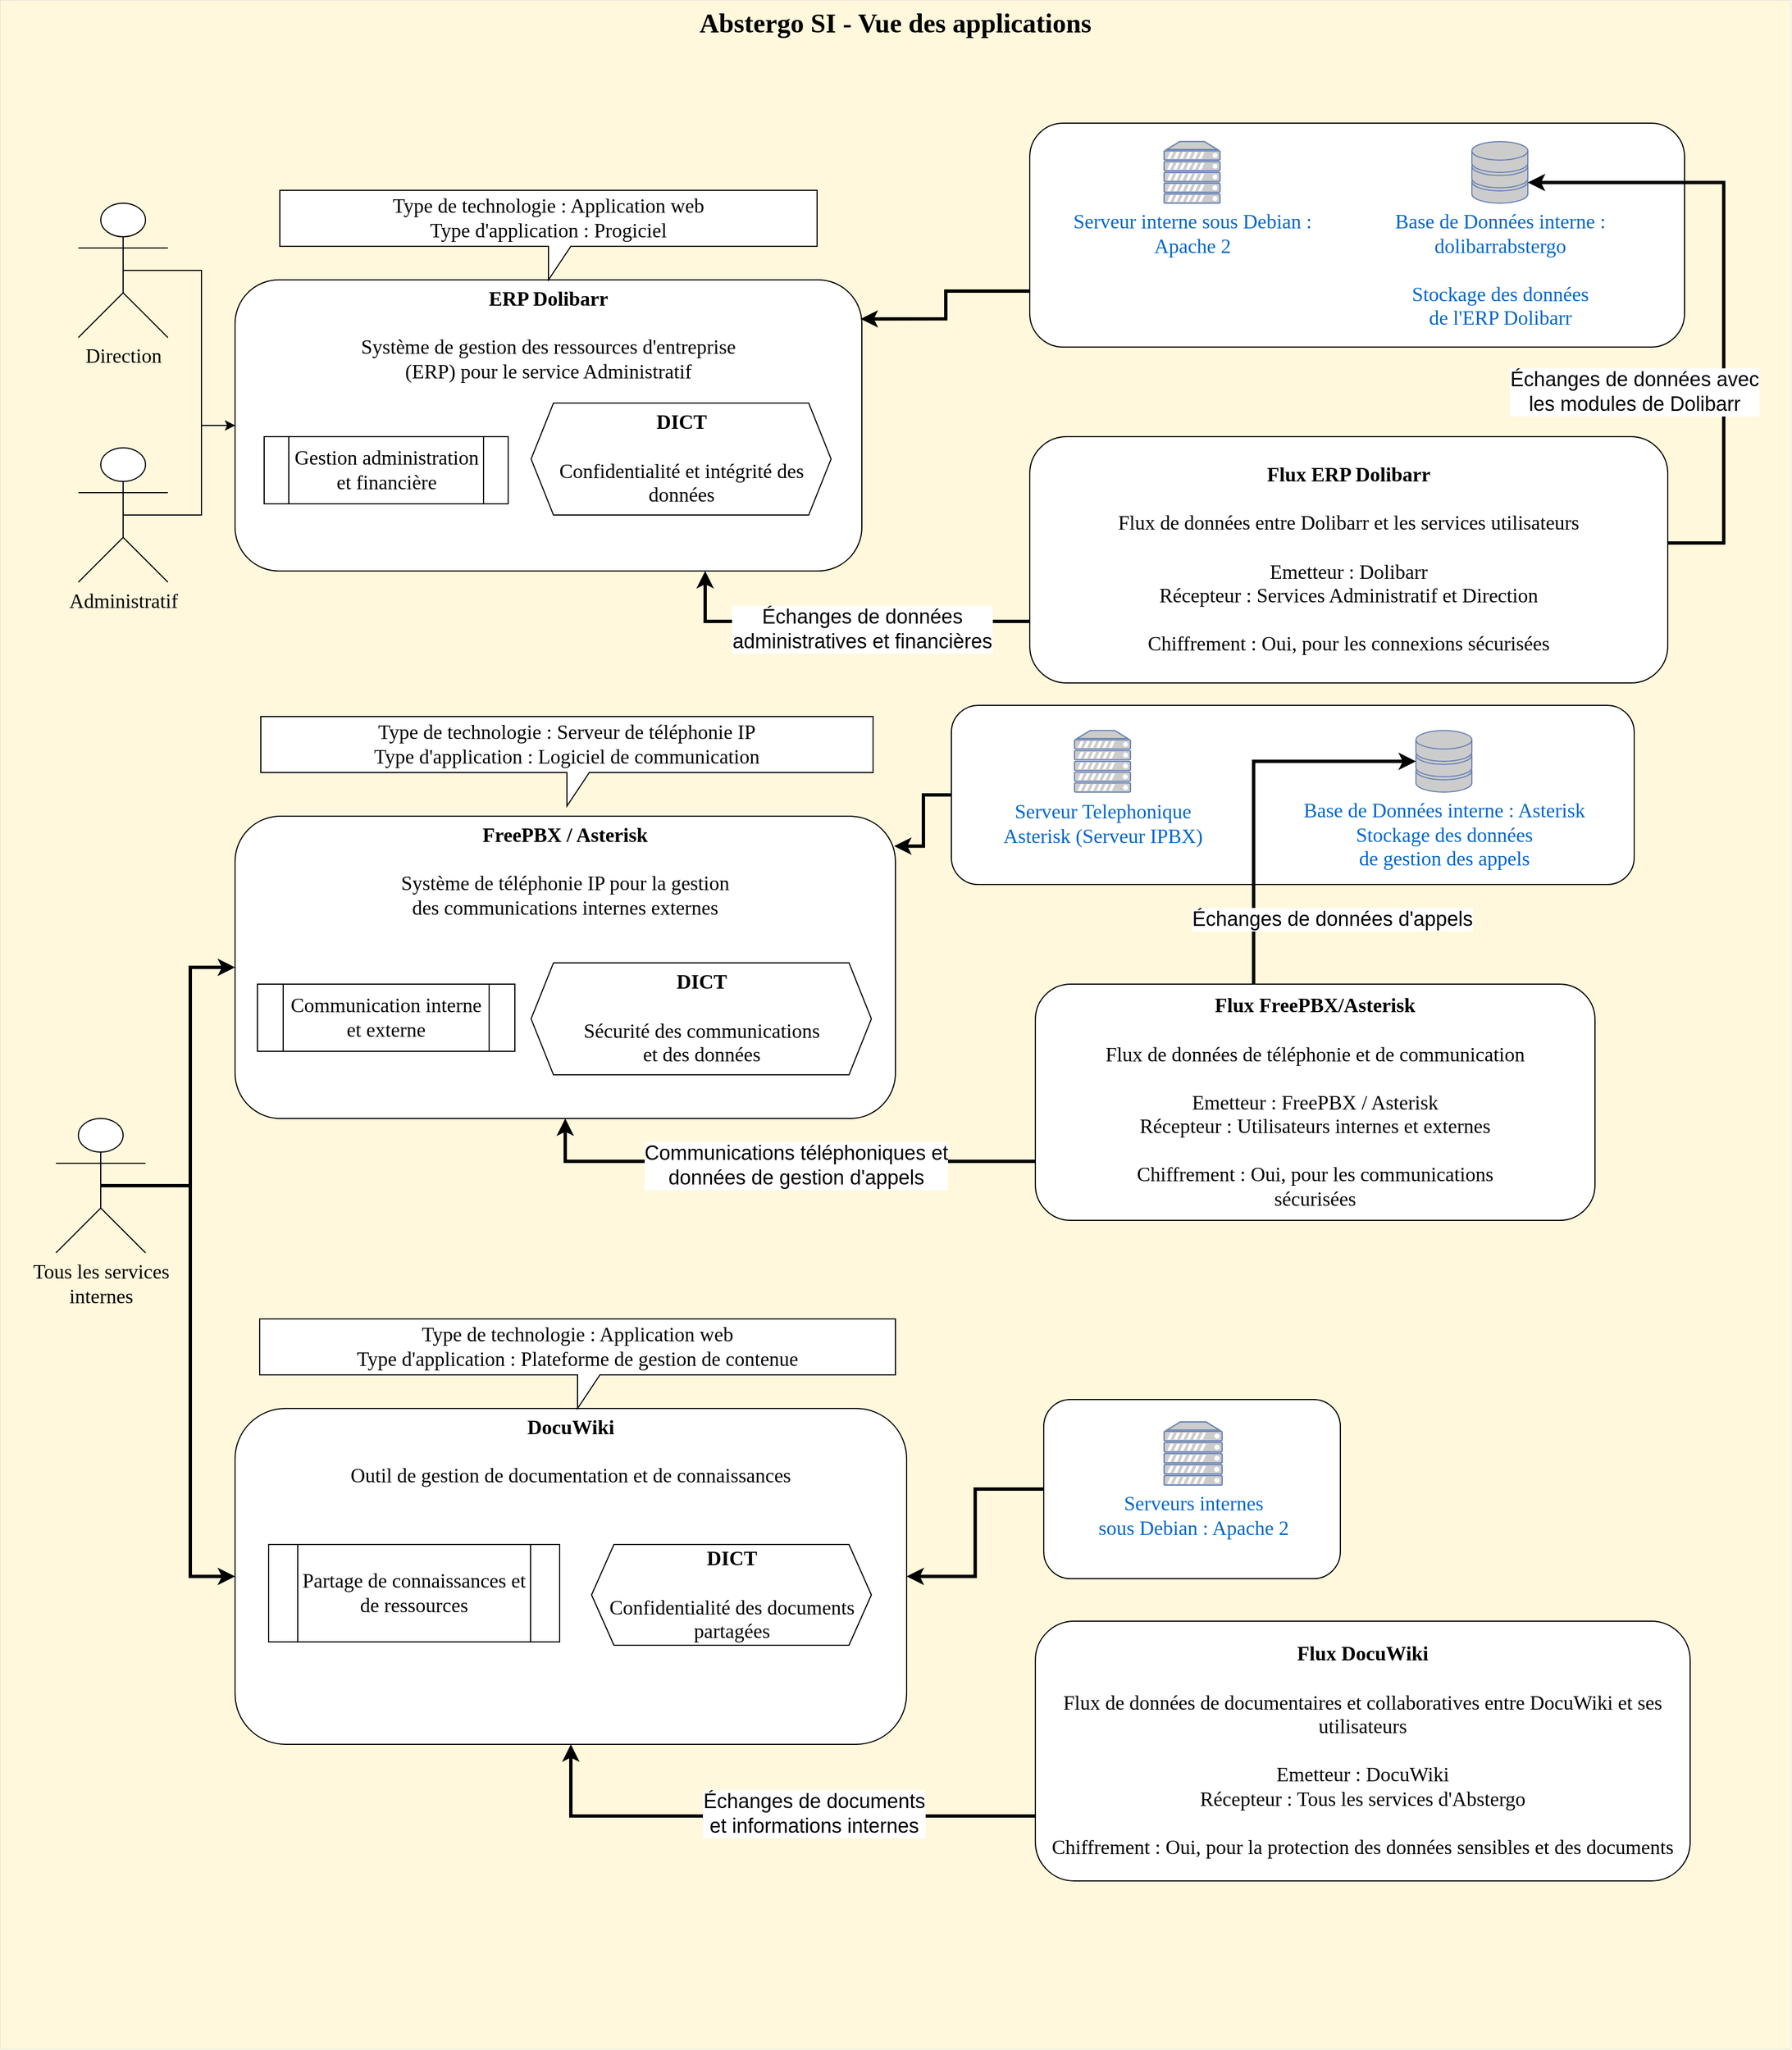 <mxfile version="22.1.6" type="github">
  <diagram name="Page-1" id="jzzMi-_hFztrNZO7foin">
    <mxGraphModel dx="3033" dy="1148" grid="1" gridSize="10" guides="1" tooltips="1" connect="1" arrows="1" fold="1" page="1" pageScale="1" pageWidth="827" pageHeight="1169" math="0" shadow="0">
      <root>
        <mxCell id="0" />
        <mxCell id="1" parent="0" />
        <mxCell id="lUjQXZbFKV0-fag81RI8-51" value="&lt;font size=&quot;1&quot;&gt;&lt;b style=&quot;font-size: 24px;&quot;&gt;Abstergo SI - Vue des applications&lt;/b&gt;&lt;/font&gt;" style="rounded=0;whiteSpace=wrap;html=1;fillColor=#FFF8DC;horizontal=1;verticalAlign=top;strokeWidth=0;fontFamily=Verdana;fontSize=18;" parent="1" vertex="1">
          <mxGeometry x="-240" y="290" width="1600" height="1830" as="geometry" />
        </mxCell>
        <mxCell id="Z5sDghv-Du__HSJB2cqF-1" value="&lt;font style=&quot;font-size: 18px;&quot;&gt;&lt;b style=&quot;font-size: 18px;&quot;&gt;FreePBX / Asterisk&lt;/b&gt;&lt;/font&gt;&lt;font style=&quot;font-size: 18px;&quot;&gt;&lt;br style=&quot;font-size: 18px;&quot;&gt;&lt;br style=&quot;font-size: 18px;&quot;&gt;&lt;/font&gt;&lt;font style=&quot;font-size: 18px;&quot;&gt;Système de téléphonie IP pour la gestion &lt;br style=&quot;font-size: 18px;&quot;&gt;des communications internes externes&lt;/font&gt;" style="rounded=1;whiteSpace=wrap;html=1;verticalAlign=top;fontFamily=Verdana;fontSize=18;" parent="1" vertex="1">
          <mxGeometry x="-30" y="1019" width="590" height="270" as="geometry" />
        </mxCell>
        <mxCell id="10ni7AYHpm1WX0gQt79C-19" value="" style="rounded=1;whiteSpace=wrap;html=1;fontFamily=Verdana;fontSize=18;" vertex="1" parent="1">
          <mxGeometry x="610" y="920" width="610" height="160" as="geometry" />
        </mxCell>
        <mxCell id="lUjQXZbFKV0-fag81RI8-52" value="&lt;font style=&quot;font-size: 18px;&quot;&gt;&lt;b style=&quot;font-size: 18px;&quot;&gt;ERP Dolibarr&lt;/b&gt;&lt;/font&gt;&lt;font style=&quot;font-size: 18px;&quot;&gt;&lt;br style=&quot;font-size: 18px;&quot;&gt;&lt;br style=&quot;font-size: 18px;&quot;&gt;&lt;/font&gt;&lt;font style=&quot;font-size: 18px;&quot;&gt;Système de gestion des ressources d&#39;entreprise&lt;br style=&quot;font-size: 18px;&quot;&gt;(ERP) pour le service Administratif&lt;/font&gt;" style="rounded=1;whiteSpace=wrap;html=1;verticalAlign=top;fontFamily=Verdana;fontSize=18;" parent="1" vertex="1">
          <mxGeometry x="-30" y="540" width="560" height="260" as="geometry" />
        </mxCell>
        <mxCell id="Z5sDghv-Du__HSJB2cqF-2" value="&lt;font style=&quot;font-size: 18px;&quot;&gt;&lt;b style=&quot;font-size: 18px;&quot;&gt;DocuWiki&lt;/b&gt;&lt;/font&gt;&lt;br style=&quot;font-size: 18px;&quot;&gt;&lt;br style=&quot;font-size: 18px;&quot;&gt;&lt;font style=&quot;font-size: 18px;&quot;&gt;Outil de gestion de documentation et de connaissances&lt;/font&gt;" style="rounded=1;whiteSpace=wrap;html=1;verticalAlign=top;fontFamily=Verdana;fontSize=18;" parent="1" vertex="1">
          <mxGeometry x="-30" y="1548" width="600" height="300" as="geometry" />
        </mxCell>
        <mxCell id="10ni7AYHpm1WX0gQt79C-104" style="edgeStyle=orthogonalEdgeStyle;rounded=0;orthogonalLoop=1;jettySize=auto;html=1;exitX=0.5;exitY=0.5;exitDx=0;exitDy=0;exitPerimeter=0;entryX=0;entryY=0.5;entryDx=0;entryDy=0;" edge="1" parent="1" source="10ni7AYHpm1WX0gQt79C-1" target="lUjQXZbFKV0-fag81RI8-52">
          <mxGeometry relative="1" as="geometry" />
        </mxCell>
        <mxCell id="10ni7AYHpm1WX0gQt79C-1" value="&lt;font style=&quot;font-size: 18px;&quot;&gt;Direction&lt;/font&gt;" style="shape=umlActor;verticalLabelPosition=bottom;verticalAlign=top;html=1;outlineConnect=0;fontFamily=Verdana;fontSize=18;" vertex="1" parent="1">
          <mxGeometry x="-170" y="471.46" width="80" height="120" as="geometry" />
        </mxCell>
        <mxCell id="10ni7AYHpm1WX0gQt79C-105" style="edgeStyle=orthogonalEdgeStyle;rounded=0;orthogonalLoop=1;jettySize=auto;html=1;exitX=0.5;exitY=0.5;exitDx=0;exitDy=0;exitPerimeter=0;" edge="1" parent="1" source="10ni7AYHpm1WX0gQt79C-2">
          <mxGeometry relative="1" as="geometry">
            <mxPoint x="-30" y="670" as="targetPoint" />
            <Array as="points">
              <mxPoint x="-60" y="750" />
              <mxPoint x="-60" y="670" />
              <mxPoint x="-30" y="670" />
            </Array>
          </mxGeometry>
        </mxCell>
        <mxCell id="10ni7AYHpm1WX0gQt79C-2" value="&lt;font style=&quot;font-size: 18px;&quot;&gt;Administratif&lt;/font&gt;" style="shape=umlActor;verticalLabelPosition=bottom;verticalAlign=top;html=1;outlineConnect=0;fontFamily=Verdana;fontSize=18;" vertex="1" parent="1">
          <mxGeometry x="-170" y="690" width="80" height="120" as="geometry" />
        </mxCell>
        <mxCell id="10ni7AYHpm1WX0gQt79C-106" style="edgeStyle=orthogonalEdgeStyle;rounded=0;orthogonalLoop=1;jettySize=auto;html=1;exitX=0.5;exitY=0.5;exitDx=0;exitDy=0;exitPerimeter=0;entryX=0;entryY=0.5;entryDx=0;entryDy=0;strokeWidth=3;" edge="1" parent="1" source="10ni7AYHpm1WX0gQt79C-3" target="Z5sDghv-Du__HSJB2cqF-1">
          <mxGeometry relative="1" as="geometry" />
        </mxCell>
        <mxCell id="10ni7AYHpm1WX0gQt79C-107" style="edgeStyle=orthogonalEdgeStyle;rounded=0;orthogonalLoop=1;jettySize=auto;html=1;exitX=0.5;exitY=0.5;exitDx=0;exitDy=0;exitPerimeter=0;entryX=0;entryY=0.5;entryDx=0;entryDy=0;strokeWidth=3;" edge="1" parent="1" source="10ni7AYHpm1WX0gQt79C-3" target="Z5sDghv-Du__HSJB2cqF-2">
          <mxGeometry relative="1" as="geometry" />
        </mxCell>
        <mxCell id="10ni7AYHpm1WX0gQt79C-3" value="&lt;font style=&quot;font-size: 18px;&quot;&gt;Tous les services&lt;br style=&quot;font-size: 18px;&quot;&gt; internes&lt;br style=&quot;font-size: 18px;&quot;&gt;&lt;/font&gt;" style="shape=umlActor;verticalLabelPosition=bottom;verticalAlign=top;html=1;outlineConnect=0;fontFamily=Verdana;fontSize=18;" vertex="1" parent="1">
          <mxGeometry x="-190" y="1289" width="80" height="120" as="geometry" />
        </mxCell>
        <mxCell id="10ni7AYHpm1WX0gQt79C-4" value="&lt;font style=&quot;font-size: 18px;&quot;&gt;&lt;b style=&quot;font-size: 18px;&quot;&gt;DICT&lt;/b&gt;&lt;br style=&quot;font-size: 18px;&quot;&gt;&lt;br style=&quot;font-size: 18px;&quot;&gt;Confidentialité et intégrité des données&lt;/font&gt;" style="shape=hexagon;perimeter=hexagonPerimeter2;whiteSpace=wrap;html=1;fixedSize=1;fontFamily=Verdana;fontSize=18;" vertex="1" parent="1">
          <mxGeometry x="234.5" y="650" width="268" height="100" as="geometry" />
        </mxCell>
        <mxCell id="10ni7AYHpm1WX0gQt79C-5" value="&lt;font style=&quot;font-size: 18px;&quot;&gt;&lt;b style=&quot;font-size: 18px;&quot;&gt;DICT&lt;/b&gt;&lt;br style=&quot;font-size: 18px;&quot;&gt;&lt;br style=&quot;font-size: 18px;&quot;&gt;&lt;/font&gt;&lt;font style=&quot;font-size: 18px;&quot;&gt;&lt;font style=&quot;font-size: 18px;&quot;&gt;Sécurité des communications&lt;/font&gt;&lt;font style=&quot;font-size: 18px;&quot;&gt;&lt;br style=&quot;font-size: 18px;&quot;&gt;&lt;/font&gt;&lt;font style=&quot;font-size: 18px;&quot;&gt;et des données&lt;/font&gt;&lt;/font&gt;" style="shape=hexagon;perimeter=hexagonPerimeter2;whiteSpace=wrap;html=1;fixedSize=1;fontFamily=Verdana;fontSize=18;" vertex="1" parent="1">
          <mxGeometry x="234.5" y="1150" width="304" height="100" as="geometry" />
        </mxCell>
        <mxCell id="10ni7AYHpm1WX0gQt79C-6" value="&lt;font style=&quot;font-size: 18px;&quot;&gt;&lt;b style=&quot;font-size: 18px;&quot;&gt;DICT&lt;/b&gt;&lt;br style=&quot;font-size: 18px;&quot;&gt;&lt;br style=&quot;font-size: 18px;&quot;&gt;Confidentialité des documents partagées&lt;/font&gt;" style="shape=hexagon;perimeter=hexagonPerimeter2;whiteSpace=wrap;html=1;fixedSize=1;fontFamily=Verdana;fontSize=18;" vertex="1" parent="1">
          <mxGeometry x="288.5" y="1669.5" width="250" height="90" as="geometry" />
        </mxCell>
        <mxCell id="10ni7AYHpm1WX0gQt79C-9" value="&lt;font style=&quot;font-size: 18px;&quot;&gt;Communication interne et externe&lt;/font&gt;" style="shape=process;whiteSpace=wrap;html=1;backgroundOutline=1;fontFamily=Verdana;fontSize=18;" vertex="1" parent="1">
          <mxGeometry x="-10" y="1169" width="230" height="60" as="geometry" />
        </mxCell>
        <mxCell id="10ni7AYHpm1WX0gQt79C-10" value="&lt;font style=&quot;font-size: 18px;&quot;&gt;Partage de connaissances et de ressources&lt;/font&gt;" style="shape=process;whiteSpace=wrap;html=1;backgroundOutline=1;fontFamily=Verdana;fontSize=18;" vertex="1" parent="1">
          <mxGeometry y="1669.5" width="260" height="87" as="geometry" />
        </mxCell>
        <mxCell id="10ni7AYHpm1WX0gQt79C-14" value="&lt;font style=&quot;font-size: 18px;&quot;&gt;Gestion administration et financière&lt;/font&gt;" style="shape=process;whiteSpace=wrap;html=1;backgroundOutline=1;fontFamily=Verdana;fontSize=18;" vertex="1" parent="1">
          <mxGeometry x="-4" y="680" width="218" height="60" as="geometry" />
        </mxCell>
        <mxCell id="10ni7AYHpm1WX0gQt79C-16" value="Base de Données interne : Asterisk&lt;br style=&quot;font-size: 18px;&quot;&gt;Stockage des données &lt;br style=&quot;font-size: 18px;&quot;&gt;de gestion des appels" style="fontColor=#0066CC;verticalAlign=top;verticalLabelPosition=bottom;labelPosition=center;align=center;html=1;outlineConnect=0;fillColor=#CCCCCC;strokeColor=#6881B3;gradientColor=none;gradientDirection=north;strokeWidth=2;shape=mxgraph.networks.storage;fontSize=18;fontFamily=Verdana;" vertex="1" parent="1">
          <mxGeometry x="1024.999" y="942.498" width="50" height="55" as="geometry" />
        </mxCell>
        <mxCell id="10ni7AYHpm1WX0gQt79C-18" value="&lt;font style=&quot;font-size: 18px;&quot;&gt;Serveur Telephonique&lt;br style=&quot;font-size: 18px;&quot;&gt;Asterisk (Serveur IPBX)&lt;/font&gt;" style="fontColor=#0066CC;verticalAlign=top;verticalLabelPosition=bottom;labelPosition=center;align=center;html=1;outlineConnect=0;fillColor=#CCCCCC;strokeColor=#6881B3;gradientColor=none;gradientDirection=north;strokeWidth=2;shape=mxgraph.networks.server;fontSize=18;fontFamily=Verdana;" vertex="1" parent="1">
          <mxGeometry x="720" y="942.5" width="50" height="55" as="geometry" />
        </mxCell>
        <mxCell id="10ni7AYHpm1WX0gQt79C-83" style="edgeStyle=orthogonalEdgeStyle;rounded=0;orthogonalLoop=1;jettySize=auto;html=1;exitX=0;exitY=0.5;exitDx=0;exitDy=0;entryX=1;entryY=0.5;entryDx=0;entryDy=0;strokeWidth=3;fontFamily=Verdana;fontSize=18;" edge="1" parent="1" source="10ni7AYHpm1WX0gQt79C-20" target="Z5sDghv-Du__HSJB2cqF-2">
          <mxGeometry relative="1" as="geometry" />
        </mxCell>
        <mxCell id="10ni7AYHpm1WX0gQt79C-20" value="" style="rounded=1;whiteSpace=wrap;html=1;fontFamily=Verdana;fontSize=18;" vertex="1" parent="1">
          <mxGeometry x="692.5" y="1540" width="265" height="160" as="geometry" />
        </mxCell>
        <mxCell id="10ni7AYHpm1WX0gQt79C-23" value="" style="rounded=1;whiteSpace=wrap;html=1;fontFamily=Verdana;fontSize=18;" vertex="1" parent="1">
          <mxGeometry x="680" y="400" width="585" height="200" as="geometry" />
        </mxCell>
        <mxCell id="10ni7AYHpm1WX0gQt79C-22" value="&lt;font style=&quot;font-size: 18px;&quot;&gt;Serveurs internes&lt;br style=&quot;font-size: 18px;&quot;&gt;sous Debian : Apache 2&lt;br style=&quot;font-size: 18px;&quot;&gt;&lt;/font&gt;" style="fontColor=#0066CC;verticalAlign=top;verticalLabelPosition=bottom;labelPosition=center;align=center;html=1;outlineConnect=0;fillColor=#CCCCCC;strokeColor=#6881B3;gradientColor=none;gradientDirection=north;strokeWidth=2;shape=mxgraph.networks.server;fontSize=18;fontFamily=Verdana;" vertex="1" parent="1">
          <mxGeometry x="800" y="1560" width="51.88" height="56.46" as="geometry" />
        </mxCell>
        <mxCell id="10ni7AYHpm1WX0gQt79C-25" value="&lt;font style=&quot;font-size: 18px;&quot;&gt;Serveur interne sous Debian :&lt;br style=&quot;font-size: 18px;&quot;&gt;Apache 2&lt;/font&gt;" style="fontColor=#0066CC;verticalAlign=top;verticalLabelPosition=bottom;labelPosition=center;align=center;html=1;outlineConnect=0;fillColor=#CCCCCC;strokeColor=#6881B3;gradientColor=none;gradientDirection=north;strokeWidth=2;shape=mxgraph.networks.server;fontSize=18;fontFamily=Verdana;" vertex="1" parent="1">
          <mxGeometry x="800" y="416.46" width="50" height="55" as="geometry" />
        </mxCell>
        <mxCell id="10ni7AYHpm1WX0gQt79C-26" value="&lt;font style=&quot;font-size: 18px;&quot;&gt;Type de technologie : Application web&lt;br style=&quot;font-size: 18px;&quot;&gt;Type d&#39;application : Progiciel&lt;/font&gt;" style="shape=callout;whiteSpace=wrap;html=1;perimeter=calloutPerimeter;fontFamily=Verdana;fontSize=18;" vertex="1" parent="1">
          <mxGeometry x="10" y="460" width="480" height="80" as="geometry" />
        </mxCell>
        <mxCell id="10ni7AYHpm1WX0gQt79C-27" value="&lt;font style=&quot;font-size: 18px;&quot;&gt;Type de technologie : Serveur de téléphonie IP&lt;br style=&quot;font-size: 18px;&quot;&gt;Type d&#39;application : Logiciel de communication&lt;br style=&quot;font-size: 18px;&quot;&gt;&lt;/font&gt;" style="shape=callout;whiteSpace=wrap;html=1;perimeter=calloutPerimeter;fontFamily=Verdana;fontSize=18;" vertex="1" parent="1">
          <mxGeometry x="-7" y="930" width="547" height="80" as="geometry" />
        </mxCell>
        <mxCell id="10ni7AYHpm1WX0gQt79C-28" value="&lt;font style=&quot;font-size: 18px;&quot;&gt;Type de technologie : Application web&lt;br style=&quot;font-size: 18px;&quot;&gt;Type d&#39;application : Plateforme de gestion de contenue&lt;br style=&quot;font-size: 18px;&quot;&gt;&lt;/font&gt;" style="shape=callout;whiteSpace=wrap;html=1;perimeter=calloutPerimeter;fontFamily=Verdana;fontSize=18;" vertex="1" parent="1">
          <mxGeometry x="-8" y="1468" width="568" height="80" as="geometry" />
        </mxCell>
        <mxCell id="10ni7AYHpm1WX0gQt79C-92" style="edgeStyle=orthogonalEdgeStyle;rounded=0;orthogonalLoop=1;jettySize=auto;html=1;exitX=0;exitY=0.75;exitDx=0;exitDy=0;entryX=0.75;entryY=1;entryDx=0;entryDy=0;strokeWidth=3;" edge="1" parent="1" source="10ni7AYHpm1WX0gQt79C-40" target="lUjQXZbFKV0-fag81RI8-52">
          <mxGeometry relative="1" as="geometry" />
        </mxCell>
        <mxCell id="10ni7AYHpm1WX0gQt79C-93" value="&lt;font style=&quot;font-size: 18px;&quot;&gt;Échanges de données &lt;br style=&quot;font-size: 18px;&quot;&gt;administratives et financières&lt;/font&gt;" style="edgeLabel;html=1;align=center;verticalAlign=middle;resizable=0;points=[];" vertex="1" connectable="0" parent="10ni7AYHpm1WX0gQt79C-92">
          <mxGeometry x="-0.246" y="1" relative="1" as="geometry">
            <mxPoint x="-24" y="6" as="offset" />
          </mxGeometry>
        </mxCell>
        <mxCell id="10ni7AYHpm1WX0gQt79C-40" value="&lt;font style=&quot;font-size: 18px;&quot;&gt;&lt;b style=&quot;font-size: 18px;&quot;&gt;&lt;font style=&quot;font-size: 18px;&quot;&gt;Flux&lt;/font&gt;&lt;/b&gt;&lt;font style=&quot;font-size: 18px;&quot;&gt;&lt;b style=&quot;font-size: 18px;&quot;&gt; ERP Dolibarr&lt;/b&gt;&lt;/font&gt;&lt;/font&gt;&lt;font style=&quot;font-size: 18px;&quot;&gt;&lt;br style=&quot;font-size: 18px;&quot;&gt;&lt;br style=&quot;font-size: 18px;&quot;&gt;&lt;/font&gt;&lt;font style=&quot;font-size: 18px;&quot;&gt;Flux de données entre Dolibarr et les services utilisateurs&lt;br style=&quot;font-size: 18px;&quot;&gt;&lt;br style=&quot;font-size: 18px;&quot;&gt;Emetteur : Dolibarr&lt;br style=&quot;font-size: 18px;&quot;&gt;Récepteur : Services Administratif et Direction&lt;br style=&quot;font-size: 18px;&quot;&gt;&lt;br style=&quot;font-size: 18px;&quot;&gt;Chiffrement : Oui, pour les connexions sécurisées&lt;/font&gt;" style="rounded=1;whiteSpace=wrap;html=1;fontFamily=Verdana;fontSize=18;" vertex="1" parent="1">
          <mxGeometry x="680" y="680" width="570" height="220" as="geometry" />
        </mxCell>
        <mxCell id="10ni7AYHpm1WX0gQt79C-100" style="edgeStyle=orthogonalEdgeStyle;rounded=0;orthogonalLoop=1;jettySize=auto;html=1;exitX=0;exitY=0.75;exitDx=0;exitDy=0;entryX=0.5;entryY=1;entryDx=0;entryDy=0;strokeWidth=3;" edge="1" parent="1" source="10ni7AYHpm1WX0gQt79C-56" target="Z5sDghv-Du__HSJB2cqF-1">
          <mxGeometry relative="1" as="geometry" />
        </mxCell>
        <mxCell id="10ni7AYHpm1WX0gQt79C-101" value="&lt;font style=&quot;font-size: 18px;&quot;&gt;Communications téléphoniques et&lt;br style=&quot;font-size: 18px;&quot;&gt; données de gestion d&#39;appels&lt;/font&gt;" style="edgeLabel;html=1;align=center;verticalAlign=middle;resizable=0;points=[];" vertex="1" connectable="0" parent="10ni7AYHpm1WX0gQt79C-100">
          <mxGeometry x="-0.196" y="3" relative="1" as="geometry">
            <mxPoint x="-30" as="offset" />
          </mxGeometry>
        </mxCell>
        <mxCell id="10ni7AYHpm1WX0gQt79C-56" value="&lt;font style=&quot;font-size: 18px;&quot;&gt;&lt;b style=&quot;font-size: 18px;&quot;&gt;&lt;font style=&quot;font-size: 18px;&quot;&gt;Flux&lt;/font&gt;&lt;/b&gt;&lt;font style=&quot;font-size: 18px;&quot;&gt;&lt;b style=&quot;font-size: 18px;&quot;&gt; FreePBX/Asterisk&lt;/b&gt;&lt;/font&gt;&lt;/font&gt;&lt;font style=&quot;font-size: 18px;&quot;&gt;&lt;br style=&quot;font-size: 18px;&quot;&gt;&lt;br style=&quot;font-size: 18px;&quot;&gt;&lt;/font&gt;&lt;font style=&quot;font-size: 18px;&quot;&gt;Flux de données de téléphonie et de communication&lt;br style=&quot;font-size: 18px;&quot;&gt;&lt;br style=&quot;font-size: 18px;&quot;&gt;Emetteur : FreePBX / Asterisk&lt;br style=&quot;font-size: 18px;&quot;&gt;Récepteur : Utilisateurs internes et externes&lt;br style=&quot;font-size: 18px;&quot;&gt;&lt;br style=&quot;font-size: 18px;&quot;&gt;Chiffrement : Oui, pour les communications &lt;br style=&quot;font-size: 18px;&quot;&gt;sécurisées&lt;/font&gt;" style="rounded=1;whiteSpace=wrap;html=1;fontFamily=Verdana;fontSize=18;" vertex="1" parent="1">
          <mxGeometry x="685" y="1169" width="500" height="211" as="geometry" />
        </mxCell>
        <mxCell id="10ni7AYHpm1WX0gQt79C-102" style="edgeStyle=orthogonalEdgeStyle;rounded=0;orthogonalLoop=1;jettySize=auto;html=1;exitX=0;exitY=0.75;exitDx=0;exitDy=0;entryX=0.5;entryY=1;entryDx=0;entryDy=0;strokeWidth=3;" edge="1" parent="1" source="10ni7AYHpm1WX0gQt79C-61" target="Z5sDghv-Du__HSJB2cqF-2">
          <mxGeometry relative="1" as="geometry" />
        </mxCell>
        <mxCell id="10ni7AYHpm1WX0gQt79C-103" value="&lt;font style=&quot;font-size: 18px;&quot;&gt;Échanges de documents&lt;br style=&quot;font-size: 18px;&quot;&gt;et informations internes&lt;/font&gt;" style="edgeLabel;html=1;align=center;verticalAlign=middle;resizable=0;points=[];" vertex="1" connectable="0" parent="10ni7AYHpm1WX0gQt79C-102">
          <mxGeometry x="-0.173" y="-2" relative="1" as="geometry">
            <mxPoint as="offset" />
          </mxGeometry>
        </mxCell>
        <mxCell id="10ni7AYHpm1WX0gQt79C-61" value="&lt;font style=&quot;font-size: 18px;&quot;&gt;&lt;b style=&quot;font-size: 18px;&quot;&gt;&lt;font style=&quot;font-size: 18px;&quot;&gt;Flux&lt;/font&gt;&lt;/b&gt;&lt;font style=&quot;font-size: 18px;&quot;&gt;&lt;b style=&quot;font-size: 18px;&quot;&gt; DocuWiki&lt;/b&gt;&lt;/font&gt;&lt;/font&gt;&lt;font style=&quot;font-size: 18px;&quot;&gt;&lt;br style=&quot;font-size: 18px;&quot;&gt;&lt;br style=&quot;font-size: 18px;&quot;&gt;&lt;/font&gt;&lt;font style=&quot;font-size: 18px;&quot;&gt;Flux de données de documentaires et collaboratives entre DocuWiki et ses utilisateurs&lt;br style=&quot;font-size: 18px;&quot;&gt;&lt;br style=&quot;font-size: 18px;&quot;&gt;Emetteur : DocuWiki&lt;br style=&quot;font-size: 18px;&quot;&gt;Récepteur : Tous les services d&#39;Abstergo&lt;br style=&quot;font-size: 18px;&quot;&gt;&lt;br style=&quot;font-size: 18px;&quot;&gt;Chiffrement : Oui, pour la protection des données sensibles et des documents&lt;/font&gt;&lt;font style=&quot;font-size: 18px;&quot;&gt;&lt;br style=&quot;font-size: 18px;&quot;&gt;&lt;/font&gt;" style="rounded=1;whiteSpace=wrap;html=1;fontFamily=Verdana;fontSize=18;" vertex="1" parent="1">
          <mxGeometry x="685" y="1738" width="585" height="232" as="geometry" />
        </mxCell>
        <mxCell id="10ni7AYHpm1WX0gQt79C-69" style="edgeStyle=orthogonalEdgeStyle;rounded=0;orthogonalLoop=1;jettySize=auto;html=1;exitX=0;exitY=0.5;exitDx=0;exitDy=0;entryX=0.998;entryY=0.099;entryDx=0;entryDy=0;entryPerimeter=0;strokeWidth=3;fontFamily=Verdana;fontSize=18;" edge="1" parent="1" source="10ni7AYHpm1WX0gQt79C-19" target="Z5sDghv-Du__HSJB2cqF-1">
          <mxGeometry relative="1" as="geometry" />
        </mxCell>
        <mxCell id="10ni7AYHpm1WX0gQt79C-70" style="edgeStyle=orthogonalEdgeStyle;rounded=0;orthogonalLoop=1;jettySize=auto;html=1;exitX=0;exitY=0.75;exitDx=0;exitDy=0;entryX=0.998;entryY=0.134;entryDx=0;entryDy=0;entryPerimeter=0;strokeWidth=3;fontFamily=Verdana;fontSize=18;" edge="1" parent="1" source="10ni7AYHpm1WX0gQt79C-23" target="lUjQXZbFKV0-fag81RI8-52">
          <mxGeometry relative="1" as="geometry" />
        </mxCell>
        <mxCell id="10ni7AYHpm1WX0gQt79C-74" value="&lt;font style=&quot;font-size: 18px;&quot;&gt;Base de Données interne : &lt;br style=&quot;font-size: 18px;&quot;&gt;dolibarrabstergo&lt;br style=&quot;font-size: 18px;&quot;&gt;&lt;br style=&quot;font-size: 18px;&quot;&gt;Stockage des données &lt;br&gt;de l&#39;ERP Dolibarr&lt;/font&gt;&lt;font style=&quot;font-size: 18px;&quot;&gt;&lt;br style=&quot;font-size: 18px;&quot;&gt;&lt;/font&gt;" style="fontColor=#0066CC;verticalAlign=top;verticalLabelPosition=bottom;labelPosition=center;align=center;html=1;outlineConnect=0;fillColor=#CCCCCC;strokeColor=#6881B3;gradientColor=none;gradientDirection=north;strokeWidth=2;shape=mxgraph.networks.storage;fontSize=18;fontFamily=Verdana;" vertex="1" parent="1">
          <mxGeometry x="1075" y="416.46" width="50" height="55" as="geometry" />
        </mxCell>
        <mxCell id="10ni7AYHpm1WX0gQt79C-84" style="edgeStyle=orthogonalEdgeStyle;rounded=0;orthogonalLoop=1;jettySize=auto;html=1;strokeWidth=3;" edge="1" parent="1" source="10ni7AYHpm1WX0gQt79C-40" target="10ni7AYHpm1WX0gQt79C-74">
          <mxGeometry relative="1" as="geometry">
            <Array as="points">
              <mxPoint x="1300" y="775" />
              <mxPoint x="1300" y="453" />
            </Array>
          </mxGeometry>
        </mxCell>
        <mxCell id="10ni7AYHpm1WX0gQt79C-87" value="&lt;font style=&quot;font-size: 18px;&quot;&gt;Échanges de données avec &lt;br style=&quot;font-size: 18px;&quot;&gt;les modules de Dolibarr&lt;/font&gt;" style="edgeLabel;html=1;align=center;verticalAlign=middle;resizable=0;points=[];" vertex="1" connectable="0" parent="10ni7AYHpm1WX0gQt79C-84">
          <mxGeometry x="-0.252" y="1" relative="1" as="geometry">
            <mxPoint x="-79" y="19" as="offset" />
          </mxGeometry>
        </mxCell>
        <mxCell id="10ni7AYHpm1WX0gQt79C-96" style="edgeStyle=orthogonalEdgeStyle;rounded=0;orthogonalLoop=1;jettySize=auto;html=1;entryX=0;entryY=0.5;entryDx=0;entryDy=0;entryPerimeter=0;strokeWidth=3;" edge="1" parent="1" source="10ni7AYHpm1WX0gQt79C-56" target="10ni7AYHpm1WX0gQt79C-16">
          <mxGeometry relative="1" as="geometry">
            <Array as="points">
              <mxPoint x="880" y="970" />
            </Array>
          </mxGeometry>
        </mxCell>
        <mxCell id="10ni7AYHpm1WX0gQt79C-97" value="&lt;font style=&quot;font-size: 18px;&quot;&gt;Échanges de données d&#39;appels&lt;/font&gt;" style="edgeLabel;html=1;align=center;verticalAlign=middle;resizable=0;points=[];" vertex="1" connectable="0" parent="10ni7AYHpm1WX0gQt79C-96">
          <mxGeometry x="-0.66" y="-5" relative="1" as="geometry">
            <mxPoint x="65" as="offset" />
          </mxGeometry>
        </mxCell>
      </root>
    </mxGraphModel>
  </diagram>
</mxfile>
